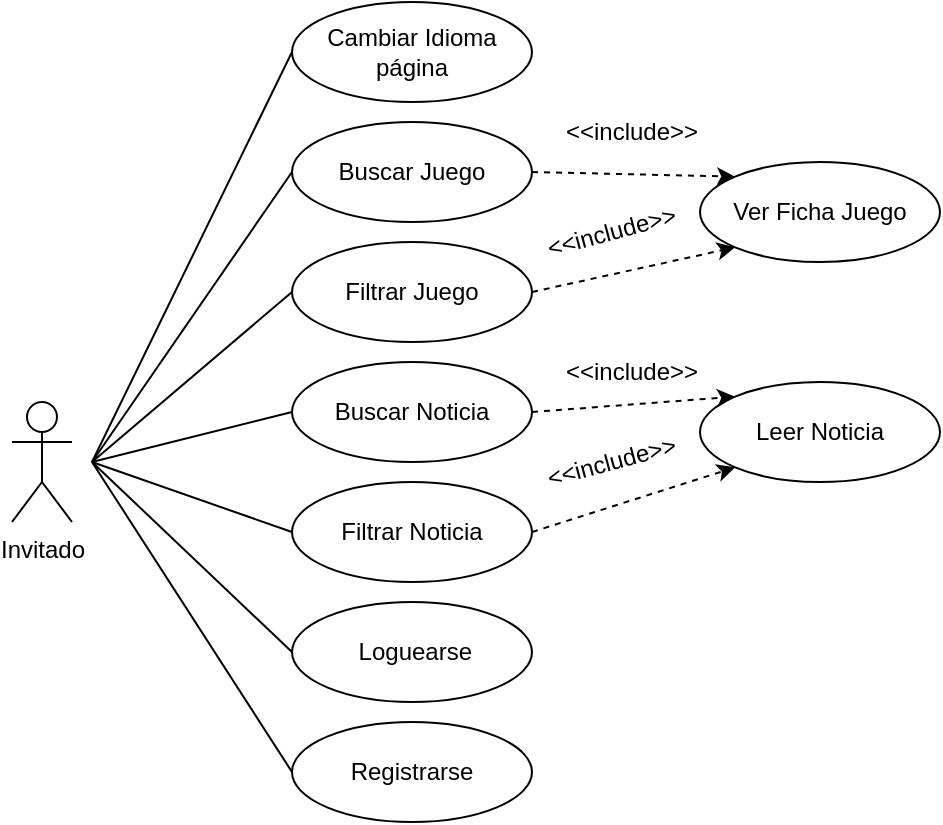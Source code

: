 <mxfile version="21.3.7" type="device">
  <diagram id="C5RBs43oDa-KdzZeNtuy" name="Page-1">
    <mxGraphModel dx="1247" dy="656" grid="1" gridSize="10" guides="1" tooltips="1" connect="1" arrows="1" fold="1" page="1" pageScale="1" pageWidth="827" pageHeight="1169" math="0" shadow="0">
      <root>
        <mxCell id="WIyWlLk6GJQsqaUBKTNV-0" />
        <mxCell id="WIyWlLk6GJQsqaUBKTNV-1" parent="WIyWlLk6GJQsqaUBKTNV-0" />
        <mxCell id="TZK2eRYlN9cced_oqC8G-0" value="Invitado" style="shape=umlActor;verticalLabelPosition=bottom;verticalAlign=top;html=1;outlineConnect=0;" vertex="1" parent="WIyWlLk6GJQsqaUBKTNV-1">
          <mxGeometry x="70" y="240" width="30" height="60" as="geometry" />
        </mxCell>
        <mxCell id="TZK2eRYlN9cced_oqC8G-22" style="edgeStyle=none;rounded=0;orthogonalLoop=1;jettySize=auto;html=1;exitX=1;exitY=0.5;exitDx=0;exitDy=0;entryX=0;entryY=0;entryDx=0;entryDy=0;dashed=1;" edge="1" parent="WIyWlLk6GJQsqaUBKTNV-1" source="TZK2eRYlN9cced_oqC8G-1" target="TZK2eRYlN9cced_oqC8G-2">
          <mxGeometry relative="1" as="geometry" />
        </mxCell>
        <mxCell id="TZK2eRYlN9cced_oqC8G-1" value="Buscar Juego" style="ellipse;whiteSpace=wrap;html=1;" vertex="1" parent="WIyWlLk6GJQsqaUBKTNV-1">
          <mxGeometry x="210" y="100" width="120" height="50" as="geometry" />
        </mxCell>
        <mxCell id="TZK2eRYlN9cced_oqC8G-2" value="Ver Ficha Juego" style="ellipse;whiteSpace=wrap;html=1;" vertex="1" parent="WIyWlLk6GJQsqaUBKTNV-1">
          <mxGeometry x="414" y="120" width="120" height="50" as="geometry" />
        </mxCell>
        <mxCell id="TZK2eRYlN9cced_oqC8G-5" value="&lt;div&gt;Leer Noticia&lt;/div&gt;" style="ellipse;whiteSpace=wrap;html=1;" vertex="1" parent="WIyWlLk6GJQsqaUBKTNV-1">
          <mxGeometry x="414" y="230" width="120" height="50" as="geometry" />
        </mxCell>
        <mxCell id="TZK2eRYlN9cced_oqC8G-26" style="edgeStyle=none;rounded=0;orthogonalLoop=1;jettySize=auto;html=1;exitX=1;exitY=0.5;exitDx=0;exitDy=0;entryX=0;entryY=0;entryDx=0;entryDy=0;dashed=1;" edge="1" parent="WIyWlLk6GJQsqaUBKTNV-1" source="TZK2eRYlN9cced_oqC8G-6" target="TZK2eRYlN9cced_oqC8G-5">
          <mxGeometry relative="1" as="geometry" />
        </mxCell>
        <mxCell id="TZK2eRYlN9cced_oqC8G-6" value="&lt;div&gt;Buscar Noticia&lt;/div&gt;" style="ellipse;whiteSpace=wrap;html=1;" vertex="1" parent="WIyWlLk6GJQsqaUBKTNV-1">
          <mxGeometry x="210" y="220" width="120" height="50" as="geometry" />
        </mxCell>
        <mxCell id="TZK2eRYlN9cced_oqC8G-7" value="&lt;div&gt;&amp;nbsp;Loguearse&lt;/div&gt;" style="ellipse;whiteSpace=wrap;html=1;" vertex="1" parent="WIyWlLk6GJQsqaUBKTNV-1">
          <mxGeometry x="210" y="340" width="120" height="50" as="geometry" />
        </mxCell>
        <mxCell id="TZK2eRYlN9cced_oqC8G-8" value="Registrarse" style="ellipse;whiteSpace=wrap;html=1;" vertex="1" parent="WIyWlLk6GJQsqaUBKTNV-1">
          <mxGeometry x="210" y="400" width="120" height="50" as="geometry" />
        </mxCell>
        <mxCell id="TZK2eRYlN9cced_oqC8G-24" style="edgeStyle=none;rounded=0;orthogonalLoop=1;jettySize=auto;html=1;exitX=1;exitY=0.5;exitDx=0;exitDy=0;entryX=0;entryY=1;entryDx=0;entryDy=0;dashed=1;" edge="1" parent="WIyWlLk6GJQsqaUBKTNV-1" source="TZK2eRYlN9cced_oqC8G-9" target="TZK2eRYlN9cced_oqC8G-2">
          <mxGeometry relative="1" as="geometry" />
        </mxCell>
        <mxCell id="TZK2eRYlN9cced_oqC8G-9" value="Filtrar Juego" style="ellipse;whiteSpace=wrap;html=1;" vertex="1" parent="WIyWlLk6GJQsqaUBKTNV-1">
          <mxGeometry x="210" y="160" width="120" height="50" as="geometry" />
        </mxCell>
        <mxCell id="TZK2eRYlN9cced_oqC8G-27" style="edgeStyle=none;rounded=0;orthogonalLoop=1;jettySize=auto;html=1;exitX=1;exitY=0.5;exitDx=0;exitDy=0;entryX=0;entryY=1;entryDx=0;entryDy=0;dashed=1;" edge="1" parent="WIyWlLk6GJQsqaUBKTNV-1" source="TZK2eRYlN9cced_oqC8G-10" target="TZK2eRYlN9cced_oqC8G-5">
          <mxGeometry relative="1" as="geometry" />
        </mxCell>
        <mxCell id="TZK2eRYlN9cced_oqC8G-10" value="Filtrar Noticia" style="ellipse;whiteSpace=wrap;html=1;" vertex="1" parent="WIyWlLk6GJQsqaUBKTNV-1">
          <mxGeometry x="210" y="280" width="120" height="50" as="geometry" />
        </mxCell>
        <mxCell id="TZK2eRYlN9cced_oqC8G-14" value="" style="endArrow=none;html=1;rounded=0;entryX=0;entryY=0.5;entryDx=0;entryDy=0;" edge="1" parent="WIyWlLk6GJQsqaUBKTNV-1" target="TZK2eRYlN9cced_oqC8G-1">
          <mxGeometry width="50" height="50" relative="1" as="geometry">
            <mxPoint x="110" y="270" as="sourcePoint" />
            <mxPoint x="350" y="250" as="targetPoint" />
            <Array as="points" />
          </mxGeometry>
        </mxCell>
        <mxCell id="TZK2eRYlN9cced_oqC8G-15" value="" style="endArrow=none;html=1;rounded=0;entryX=0;entryY=0.5;entryDx=0;entryDy=0;" edge="1" parent="WIyWlLk6GJQsqaUBKTNV-1" target="TZK2eRYlN9cced_oqC8G-10">
          <mxGeometry width="50" height="50" relative="1" as="geometry">
            <mxPoint x="110" y="270" as="sourcePoint" />
            <mxPoint x="200" y="165" as="targetPoint" />
          </mxGeometry>
        </mxCell>
        <mxCell id="TZK2eRYlN9cced_oqC8G-16" value="" style="endArrow=none;html=1;rounded=0;entryX=0;entryY=0.5;entryDx=0;entryDy=0;" edge="1" parent="WIyWlLk6GJQsqaUBKTNV-1" target="TZK2eRYlN9cced_oqC8G-7">
          <mxGeometry width="50" height="50" relative="1" as="geometry">
            <mxPoint x="110" y="270" as="sourcePoint" />
            <mxPoint x="210" y="175" as="targetPoint" />
          </mxGeometry>
        </mxCell>
        <mxCell id="TZK2eRYlN9cced_oqC8G-17" value="" style="endArrow=none;html=1;rounded=0;entryX=0;entryY=0.5;entryDx=0;entryDy=0;" edge="1" parent="WIyWlLk6GJQsqaUBKTNV-1" target="TZK2eRYlN9cced_oqC8G-8">
          <mxGeometry width="50" height="50" relative="1" as="geometry">
            <mxPoint x="110" y="270" as="sourcePoint" />
            <mxPoint x="220" y="185" as="targetPoint" />
          </mxGeometry>
        </mxCell>
        <mxCell id="TZK2eRYlN9cced_oqC8G-21" value="" style="endArrow=none;html=1;rounded=0;entryX=0;entryY=0.5;entryDx=0;entryDy=0;" edge="1" parent="WIyWlLk6GJQsqaUBKTNV-1" target="TZK2eRYlN9cced_oqC8G-9">
          <mxGeometry width="50" height="50" relative="1" as="geometry">
            <mxPoint x="110" y="270" as="sourcePoint" />
            <mxPoint x="200" y="165" as="targetPoint" />
            <Array as="points" />
          </mxGeometry>
        </mxCell>
        <mxCell id="TZK2eRYlN9cced_oqC8G-25" value="" style="endArrow=none;html=1;rounded=0;entryX=0;entryY=0.5;entryDx=0;entryDy=0;" edge="1" parent="WIyWlLk6GJQsqaUBKTNV-1" target="TZK2eRYlN9cced_oqC8G-6">
          <mxGeometry width="50" height="50" relative="1" as="geometry">
            <mxPoint x="110" y="270" as="sourcePoint" />
            <mxPoint x="630" y="395" as="targetPoint" />
          </mxGeometry>
        </mxCell>
        <mxCell id="TZK2eRYlN9cced_oqC8G-34" value="Cambiar Idioma página" style="ellipse;whiteSpace=wrap;html=1;" vertex="1" parent="WIyWlLk6GJQsqaUBKTNV-1">
          <mxGeometry x="210" y="40" width="120" height="50" as="geometry" />
        </mxCell>
        <mxCell id="TZK2eRYlN9cced_oqC8G-35" value="" style="endArrow=none;html=1;rounded=0;entryX=0;entryY=0.5;entryDx=0;entryDy=0;" edge="1" parent="WIyWlLk6GJQsqaUBKTNV-1" target="TZK2eRYlN9cced_oqC8G-34">
          <mxGeometry width="50" height="50" relative="1" as="geometry">
            <mxPoint x="110" y="270" as="sourcePoint" />
            <mxPoint x="210" y="115" as="targetPoint" />
            <Array as="points" />
          </mxGeometry>
        </mxCell>
        <mxCell id="TZK2eRYlN9cced_oqC8G-36" value="&amp;lt;&amp;lt;include&amp;gt;&amp;gt;" style="text;html=1;strokeColor=none;fillColor=none;align=center;verticalAlign=middle;whiteSpace=wrap;rounded=0;" vertex="1" parent="WIyWlLk6GJQsqaUBKTNV-1">
          <mxGeometry x="350" y="90" width="60" height="30" as="geometry" />
        </mxCell>
        <mxCell id="TZK2eRYlN9cced_oqC8G-37" value="&amp;lt;&amp;lt;include&amp;gt;&amp;gt;" style="text;html=1;strokeColor=none;fillColor=none;align=center;verticalAlign=middle;whiteSpace=wrap;rounded=0;" vertex="1" parent="WIyWlLk6GJQsqaUBKTNV-1">
          <mxGeometry x="350" y="210" width="60" height="30" as="geometry" />
        </mxCell>
        <mxCell id="TZK2eRYlN9cced_oqC8G-38" value="&amp;lt;&amp;lt;include&amp;gt;&amp;gt;" style="text;html=1;strokeColor=none;fillColor=none;align=center;verticalAlign=middle;whiteSpace=wrap;rounded=0;rotation=-15;" vertex="1" parent="WIyWlLk6GJQsqaUBKTNV-1">
          <mxGeometry x="340" y="140" width="60" height="30" as="geometry" />
        </mxCell>
        <mxCell id="TZK2eRYlN9cced_oqC8G-39" value="&amp;lt;&amp;lt;include&amp;gt;&amp;gt;" style="text;html=1;strokeColor=none;fillColor=none;align=center;verticalAlign=middle;whiteSpace=wrap;rounded=0;rotation=-15;" vertex="1" parent="WIyWlLk6GJQsqaUBKTNV-1">
          <mxGeometry x="340" y="255" width="60" height="30" as="geometry" />
        </mxCell>
      </root>
    </mxGraphModel>
  </diagram>
</mxfile>

